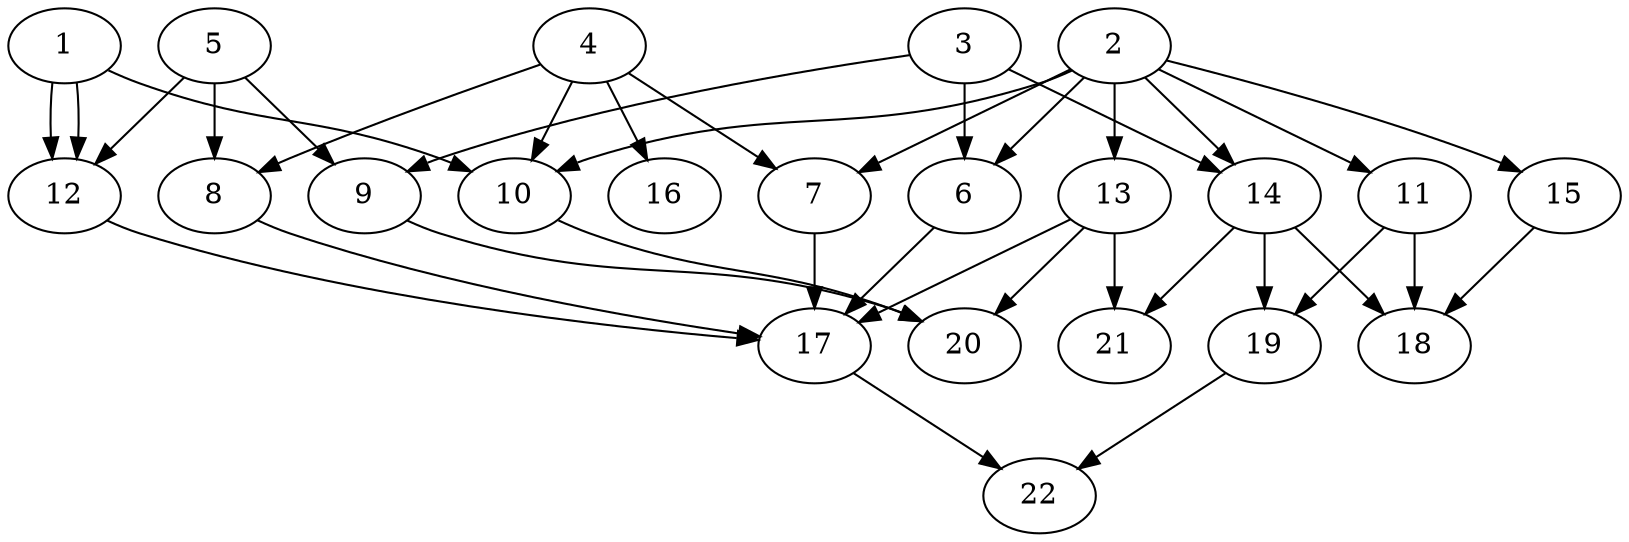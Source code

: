 // DAG (tier=2-normal, mode=data, n=22, ccr=0.440, fat=0.684, density=0.463, regular=0.405, jump=0.126, mindata=2097152, maxdata=16777216)
// DAG automatically generated by daggen at Sun Aug 24 16:33:34 2025
// /home/ermia/Project/Environments/daggen/bin/daggen --dot --ccr 0.440 --fat 0.684 --regular 0.405 --density 0.463 --jump 0.126 --mindata 2097152 --maxdata 16777216 -n 22 
digraph G {
  1 [size="40007302534660096000", alpha="0.00", expect_size="20003651267330048000"]
  1 -> 10 [size ="93579955404800"]
  1 -> 12 [size ="93579955404800"]
  1 -> 12 [size ="93579955404800"]
  2 [size="109428254493967908864", alpha="0.07", expect_size="54714127246983954432"]
  2 -> 6 [size ="183024670998528"]
  2 -> 7 [size ="183024670998528"]
  2 -> 10 [size ="183024670998528"]
  2 -> 11 [size ="183024670998528"]
  2 -> 13 [size ="183024670998528"]
  2 -> 14 [size ="183024670998528"]
  2 -> 15 [size ="183024670998528"]
  3 [size="6078670231706200064", alpha="0.19", expect_size="3039335115853100032"]
  3 -> 6 [size ="2142922669555712"]
  3 -> 9 [size ="2142922669555712"]
  3 -> 14 [size ="2142922669555712"]
  4 [size="3289795792749942784", alpha="0.19", expect_size="1644897896374971392"]
  4 -> 7 [size ="1152245773107200"]
  4 -> 8 [size ="1152245773107200"]
  4 -> 10 [size ="1152245773107200"]
  4 -> 16 [size ="1152245773107200"]
  5 [size="1459373100769258504192", alpha="0.11", expect_size="729686550384629252096"]
  5 -> 8 [size ="1029281606008832"]
  5 -> 9 [size ="1029281606008832"]
  5 -> 12 [size ="1029281606008832"]
  6 [size="3773587332646437", alpha="0.10", expect_size="1886793666323218"]
  6 -> 17 [size ="362865420664832"]
  7 [size="620014406284843264", alpha="0.13", expect_size="310007203142421632"]
  7 -> 17 [size ="498782613536768"]
  8 [size="8775484282008223", alpha="0.06", expect_size="4387742141004111"]
  8 -> 17 [size ="203305707896832"]
  9 [size="59291261284844044288", alpha="0.06", expect_size="29645630642422022144"]
  9 -> 20 [size ="121642063757312"]
  10 [size="879085760605585408000", alpha="0.10", expect_size="439542880302792704000"]
  10 -> 20 [size ="734137627443200"]
  11 [size="150107344984866816000", alpha="0.18", expect_size="75053672492433408000"]
  11 -> 18 [size ="225956383948800"]
  11 -> 19 [size ="225956383948800"]
  12 [size="6430241930566209", alpha="0.15", expect_size="3215120965283104"]
  12 -> 17 [size ="125375766069248"]
  13 [size="619530089485414144", alpha="0.19", expect_size="309765044742707072"]
  13 -> 17 [size ="1089227404083200"]
  13 -> 20 [size ="1089227404083200"]
  13 -> 21 [size ="1089227404083200"]
  14 [size="89611800827389856", alpha="0.10", expect_size="44805900413694928"]
  14 -> 18 [size ="115773066444800"]
  14 -> 19 [size ="115773066444800"]
  14 -> 21 [size ="115773066444800"]
  15 [size="40335512030596200", alpha="0.14", expect_size="20167756015298100"]
  15 -> 18 [size ="745639742799872"]
  16 [size="662675336736911917056", alpha="0.11", expect_size="331337668368455958528"]
  17 [size="2239683003812300193792", alpha="0.05", expect_size="1119841501906150096896"]
  17 -> 22 [size ="1369454759903232"]
  18 [size="1320180107955224444928", alpha="0.16", expect_size="660090053977612222464"]
  19 [size="1952630041816422416384", alpha="0.17", expect_size="976315020908211208192"]
  19 -> 22 [size ="1249788808921088"]
  20 [size="83471410317420336", alpha="0.12", expect_size="41735705158710168"]
  21 [size="63778457377114896", alpha="0.15", expect_size="31889228688557448"]
  22 [size="31281124636142600192", alpha="0.12", expect_size="15640562318071300096"]
}